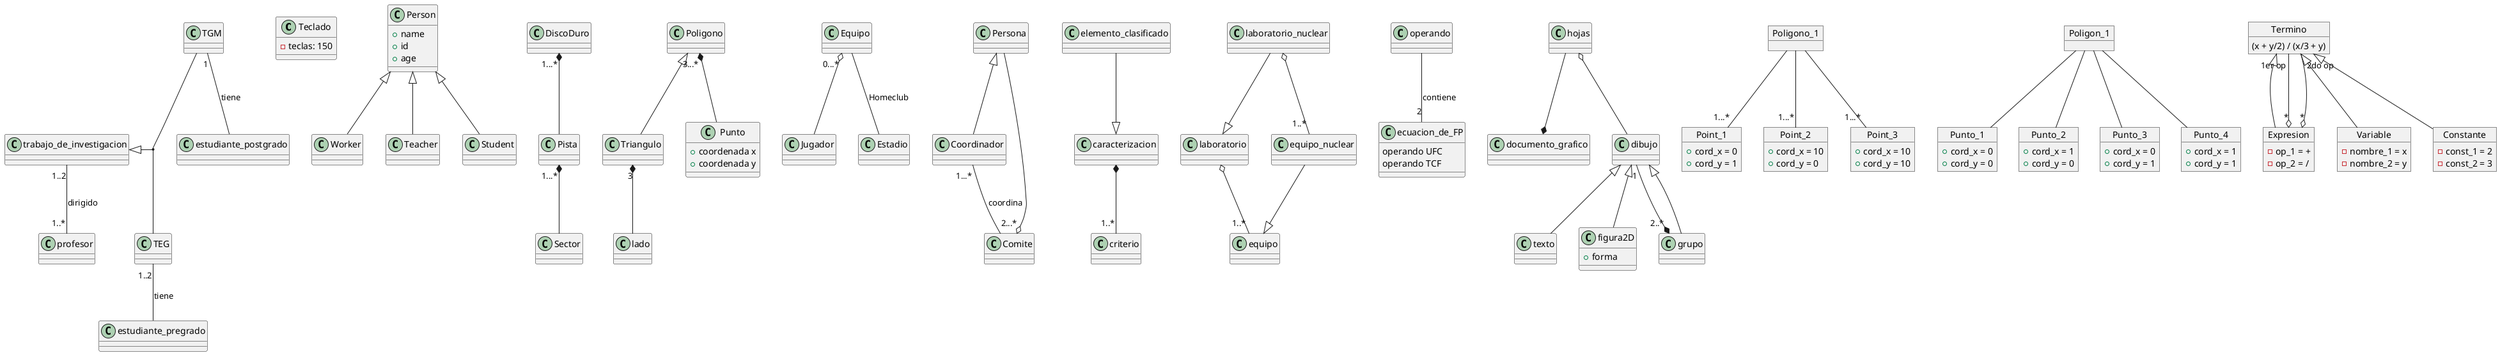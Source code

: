 @startuml reto2
'Bryan Silva 27531458, Oriana Arellano 28309661

'Ejercicio 1
class Teclado{
 -teclas: 150
}

'Ejercicio 2
class Person{
 +name
 +id
 +age
}

class Worker{}
class Teacher{}
class Student{}
Person ^-- Worker
Person ^-- Teacher
Person ^-- Student

'Ejercicio 3
class DiscoDuro{}
class Pista{}
class Sector{}
DiscoDuro "1...*" *-- Pista
Pista "1...*" *-- Sector

'Ejercicio 4
class Poligono{}
class Triangulo{}
class lado{}
Poligono ^-- Triangulo
Triangulo "3" *-- lado

'Ejercicio 5
class Equipo{}
class Jugador{}
class Estadio{}
Equipo "0...*" o-- Jugador
Equipo -- Estadio: Homeclub

'Ejercicio 6
class Persona{}
class Comite{}
class Coordinador{}
Persona ^-- Coordinador
Comite  "2...*" o-- Persona
Coordinador "1...*" -- Comite: coordina

'Ejercicio 7
class caracterizacion{}
class criterio{}
class elemento_clasificado{}
caracterizacion *-- "1..*" criterio
elemento_clasificado --^ caracterizacion

'Ejercicio 8
class laboratorio{}
class equipo{}
class laboratorio_nuclear{}
class equipo_nuclear{}
laboratorio o-- "1..*" equipo
laboratorio_nuclear --^ laboratorio
equipo_nuclear --^ equipo
laboratorio_nuclear o-- "1..*" equipo_nuclear 

'Ejercicio 9
class operando{}
class ecuacion_de_FP{
operando UFC
operando TCF
}
operando -- "2"ecuacion_de_FP: contiene

'Ejercicio 10
class TEG{}
class TGM{}
class trabajo_de_investigacion{}
class estudiante_pregrado{}
class estudiante_postgrado{}
class profesor{}
trabajo_de_investigacion ^-- (TGM, TEG)
trabajo_de_investigacion "1..2" -- "1..*" profesor: dirigido
TGM "1" -- estudiante_postgrado: tiene
TEG "1..2" -- estudiante_pregrado: tiene

'Ejercicio 11
class hojas{}
class documento_grafico{}
class texto{}
class figura2D{
+forma
}
class grupo{}
class dibujo{}
hojas --* documento_grafico
hojas o-- dibujo
dibujo "1" --* "2..*" grupo
dibujo ^-- grupo
dibujo ^-- texto
dibujo ^-- figura2D

'Ejercicio c
class Poligono{}
class Punto{
+coordenada x
+coordenada y
}
Poligono "3...*" *-- Punto
object Poligono_1
object Point_1{
+cord_x = 0
+cord_y = 1
}
object Point_2{
+cord_x = 10
+cord_y = 0
}
object Point_3{
+cord_x = 10
+cord_y = 10
}
Poligono_1 -- "1...*" Point_1
Poligono_1 -- "1...*" Point_2
Poligono_1 -- "1...*" Point_3
object Poligon_1
object Punto_1{
+cord_x = 0
+cord_y = 0
}
object Punto_2{
+cord_x = 1
+cord_y = 0
}
object Punto_3{
+cord_x = 0
+cord_y = 1
}
object Punto_4{
+cord_x = 1
+cord_y = 1
}
Poligon_1 -- Punto_1
Poligon_1 -- Punto_2
Poligon_1 -- Punto_3
Poligon_1 -- Punto_4

'Ejercicio d
object Termino{
(x + y/2) / (x/3 + y)
}
object Expresion{
-op_1 = +
-op_2 = /
}
object Variable{
-nombre_1 = x
-nombre_2 = y
}
object Constante{
-const_1 = 2
-const_2 = 3
}
Expresion "*" o-- "1er op" Termino 
Expresion "*" o-- "2do op" Termino
Termino <|-- Expresion
Termino <|-- Constante
Termino <|-- Variable

'Ejercicio e
/'
1. ¿Qué significa que el paquete “top” tenga una dependencia con el paquete “controllers”?

Significa que los elementos que se encuentran dentro del paquete “top” requieren de algún elemento del paquete “controllers”, esto quiere decir que los cambios que se hagan en este paquete afectarán al paquete “top”.

2. ¿Con cuántos paquetes tienen dependencias el paquete “Threads”? ¿Cuántas
dependencias son de entrada y cuántas de salida? ¿Si se hace un cambio en alguna de
las clases del paquete “Threads” qué podría suceder?

El paquete “Threads” tiene dependencia con 6 paquetes. Tiene 3 dependencias de salida y 3 dependencias de entrada. Si se hace algún cambio en alguna de las clases del paquete “Threads” esto podría afectar directamente a los paquetes “top”, ”controllers” y ”utils” por su relación de dependencia de entrada y estos podrían necesitar ajustes.

3. Hablando en términos de modularidad, ¿este diagrama muestra un código con bajo o
alto acoplamiento entre los paquetes? ¿Esto es bueno o malo?

Este diagrama muestra un código con alto acoplamiento entre los paquetes, esto es malo porque al realizar cambios en alguno de los paquetes los demás que dependen de él podrían necesitar ajustes, por lo que dificulta su mantenimiento y tiene poca flexibilidad.
'/
'Ejercicio f

@enduml
